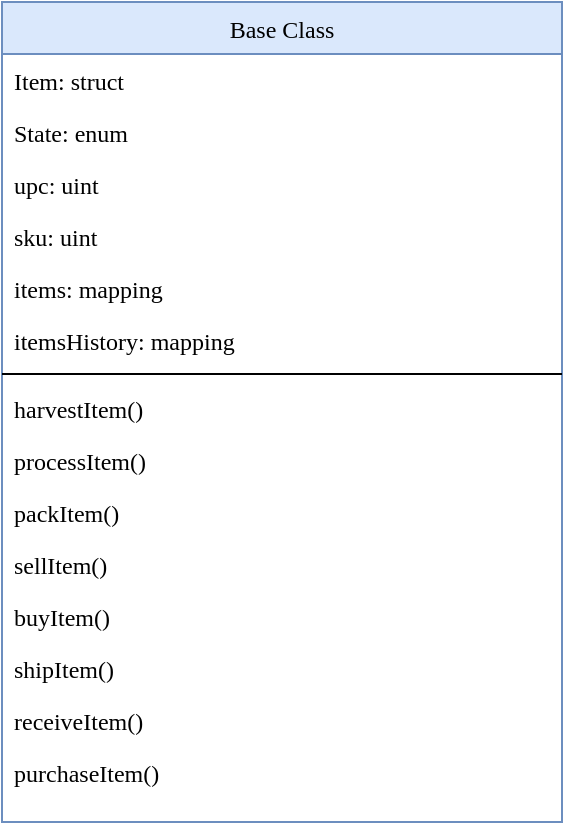 <mxfile version="14.6.13" type="device"><diagram id="C5RBs43oDa-KdzZeNtuy" name="Page-1"><mxGraphModel dx="790" dy="557" grid="1" gridSize="10" guides="1" tooltips="1" connect="1" arrows="1" fold="1" page="1" pageScale="1" pageWidth="827" pageHeight="1169" math="0" shadow="0"><root><mxCell id="WIyWlLk6GJQsqaUBKTNV-0"/><mxCell id="WIyWlLk6GJQsqaUBKTNV-1" parent="WIyWlLk6GJQsqaUBKTNV-0"/><mxCell id="zkfFHV4jXpPFQw0GAbJ--17" value="Base Class" style="swimlane;fontStyle=0;align=center;verticalAlign=top;childLayout=stackLayout;horizontal=1;startSize=26;horizontalStack=0;resizeParent=1;resizeLast=0;collapsible=1;marginBottom=0;rounded=0;shadow=0;strokeWidth=1;fillColor=#dae8fc;strokeColor=#6c8ebf;swimlaneFillColor=#ffffff;fontFamily=Lucida Console;fontSize=12;" parent="WIyWlLk6GJQsqaUBKTNV-1" vertex="1"><mxGeometry x="274" y="80" width="280" height="410" as="geometry"><mxRectangle x="550" y="140" width="160" height="26" as="alternateBounds"/></mxGeometry></mxCell><mxCell id="zkfFHV4jXpPFQw0GAbJ--18" value="Item: struct" style="text;align=left;verticalAlign=top;spacingLeft=4;spacingRight=4;overflow=hidden;rotatable=0;points=[[0,0.5],[1,0.5]];portConstraint=eastwest;fontFamily=Lucida Console;fontSize=12;fontStyle=0" parent="zkfFHV4jXpPFQw0GAbJ--17" vertex="1"><mxGeometry y="26" width="280" height="26" as="geometry"/></mxCell><mxCell id="zkfFHV4jXpPFQw0GAbJ--19" value="State: enum" style="text;align=left;verticalAlign=top;spacingLeft=4;spacingRight=4;overflow=hidden;rotatable=0;points=[[0,0.5],[1,0.5]];portConstraint=eastwest;rounded=0;shadow=0;html=0;fontFamily=Lucida Console;fontSize=12;fontStyle=0" parent="zkfFHV4jXpPFQw0GAbJ--17" vertex="1"><mxGeometry y="52" width="280" height="26" as="geometry"/></mxCell><mxCell id="zkfFHV4jXpPFQw0GAbJ--20" value="upc: uint" style="text;align=left;verticalAlign=top;spacingLeft=4;spacingRight=4;overflow=hidden;rotatable=0;points=[[0,0.5],[1,0.5]];portConstraint=eastwest;rounded=0;shadow=0;html=0;fontFamily=Lucida Console;fontSize=12;fontStyle=0" parent="zkfFHV4jXpPFQw0GAbJ--17" vertex="1"><mxGeometry y="78" width="280" height="26" as="geometry"/></mxCell><mxCell id="zkfFHV4jXpPFQw0GAbJ--21" value="sku: uint" style="text;align=left;verticalAlign=top;spacingLeft=4;spacingRight=4;overflow=hidden;rotatable=0;points=[[0,0.5],[1,0.5]];portConstraint=eastwest;rounded=0;shadow=0;html=0;fontFamily=Lucida Console;fontSize=12;fontStyle=0" parent="zkfFHV4jXpPFQw0GAbJ--17" vertex="1"><mxGeometry y="104" width="280" height="26" as="geometry"/></mxCell><mxCell id="zkfFHV4jXpPFQw0GAbJ--22" value="items: mapping" style="text;align=left;verticalAlign=top;spacingLeft=4;spacingRight=4;overflow=hidden;rotatable=0;points=[[0,0.5],[1,0.5]];portConstraint=eastwest;rounded=0;shadow=0;html=0;fontFamily=Lucida Console;fontSize=12;fontStyle=0" parent="zkfFHV4jXpPFQw0GAbJ--17" vertex="1"><mxGeometry y="130" width="280" height="26" as="geometry"/></mxCell><mxCell id="zkfFHV4jXpPFQw0GAbJ--24" value="itemsHistory: mapping" style="text;align=left;verticalAlign=top;spacingLeft=4;spacingRight=4;overflow=hidden;rotatable=0;points=[[0,0.5],[1,0.5]];portConstraint=eastwest;fontFamily=Lucida Console;fontSize=12;fontStyle=0" parent="zkfFHV4jXpPFQw0GAbJ--17" vertex="1"><mxGeometry y="156" width="280" height="26" as="geometry"/></mxCell><mxCell id="zkfFHV4jXpPFQw0GAbJ--23" value="" style="line;html=1;strokeWidth=1;align=left;verticalAlign=middle;spacingTop=-1;spacingLeft=3;spacingRight=3;rotatable=0;labelPosition=right;points=[];portConstraint=eastwest;fontFamily=Lucida Console;fontSize=12;fontStyle=0" parent="zkfFHV4jXpPFQw0GAbJ--17" vertex="1"><mxGeometry y="182" width="280" height="8" as="geometry"/></mxCell><mxCell id="we53o_bJWtPfI9RdWH06-2" value="harvestItem()" style="text;align=left;verticalAlign=top;spacingLeft=4;spacingRight=4;overflow=hidden;rotatable=0;points=[[0,0.5],[1,0.5]];portConstraint=eastwest;fontFamily=Lucida Console;fontSize=12;fontStyle=0" vertex="1" parent="zkfFHV4jXpPFQw0GAbJ--17"><mxGeometry y="190" width="280" height="26" as="geometry"/></mxCell><mxCell id="we53o_bJWtPfI9RdWH06-3" value="processItem()" style="text;align=left;verticalAlign=top;spacingLeft=4;spacingRight=4;overflow=hidden;rotatable=0;points=[[0,0.5],[1,0.5]];portConstraint=eastwest;fontFamily=Lucida Console;fontSize=12;fontStyle=0" vertex="1" parent="zkfFHV4jXpPFQw0GAbJ--17"><mxGeometry y="216" width="280" height="26" as="geometry"/></mxCell><mxCell id="we53o_bJWtPfI9RdWH06-4" value="packItem()" style="text;align=left;verticalAlign=top;spacingLeft=4;spacingRight=4;overflow=hidden;rotatable=0;points=[[0,0.5],[1,0.5]];portConstraint=eastwest;fontFamily=Lucida Console;fontSize=12;fontStyle=0" vertex="1" parent="zkfFHV4jXpPFQw0GAbJ--17"><mxGeometry y="242" width="280" height="26" as="geometry"/></mxCell><mxCell id="we53o_bJWtPfI9RdWH06-5" value="sellItem()" style="text;align=left;verticalAlign=top;spacingLeft=4;spacingRight=4;overflow=hidden;rotatable=0;points=[[0,0.5],[1,0.5]];portConstraint=eastwest;fontFamily=Lucida Console;fontSize=12;fontStyle=0" vertex="1" parent="zkfFHV4jXpPFQw0GAbJ--17"><mxGeometry y="268" width="280" height="26" as="geometry"/></mxCell><mxCell id="we53o_bJWtPfI9RdWH06-18" value="buyItem()" style="text;align=left;verticalAlign=top;spacingLeft=4;spacingRight=4;overflow=hidden;rotatable=0;points=[[0,0.5],[1,0.5]];portConstraint=eastwest;fontFamily=Lucida Console;fontSize=12;fontStyle=0" vertex="1" parent="zkfFHV4jXpPFQw0GAbJ--17"><mxGeometry y="294" width="280" height="26" as="geometry"/></mxCell><mxCell id="we53o_bJWtPfI9RdWH06-19" value="shipItem()" style="text;align=left;verticalAlign=top;spacingLeft=4;spacingRight=4;overflow=hidden;rotatable=0;points=[[0,0.5],[1,0.5]];portConstraint=eastwest;fontFamily=Lucida Console;fontSize=12;fontStyle=0" vertex="1" parent="zkfFHV4jXpPFQw0GAbJ--17"><mxGeometry y="320" width="280" height="26" as="geometry"/></mxCell><mxCell id="we53o_bJWtPfI9RdWH06-20" value="receiveItem()" style="text;align=left;verticalAlign=top;spacingLeft=4;spacingRight=4;overflow=hidden;rotatable=0;points=[[0,0.5],[1,0.5]];portConstraint=eastwest;fontFamily=Lucida Console;fontSize=12;fontStyle=0" vertex="1" parent="zkfFHV4jXpPFQw0GAbJ--17"><mxGeometry y="346" width="280" height="26" as="geometry"/></mxCell><mxCell id="we53o_bJWtPfI9RdWH06-21" value="purchaseItem()" style="text;align=left;verticalAlign=top;spacingLeft=4;spacingRight=4;overflow=hidden;rotatable=0;points=[[0,0.5],[1,0.5]];portConstraint=eastwest;fontFamily=Lucida Console;fontSize=12;fontStyle=0" vertex="1" parent="zkfFHV4jXpPFQw0GAbJ--17"><mxGeometry y="372" width="280" height="26" as="geometry"/></mxCell></root></mxGraphModel></diagram></mxfile>
